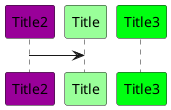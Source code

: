 @startuml Sequence

participant "Title2" as id2  #990099
'participant id2 #990099
participant Title as id   #99FF99
participant id3 as "Title3" #00FF11

/' Blah 1 
Blah 2 
Blah 3 '/

id2 -> id
@enduml